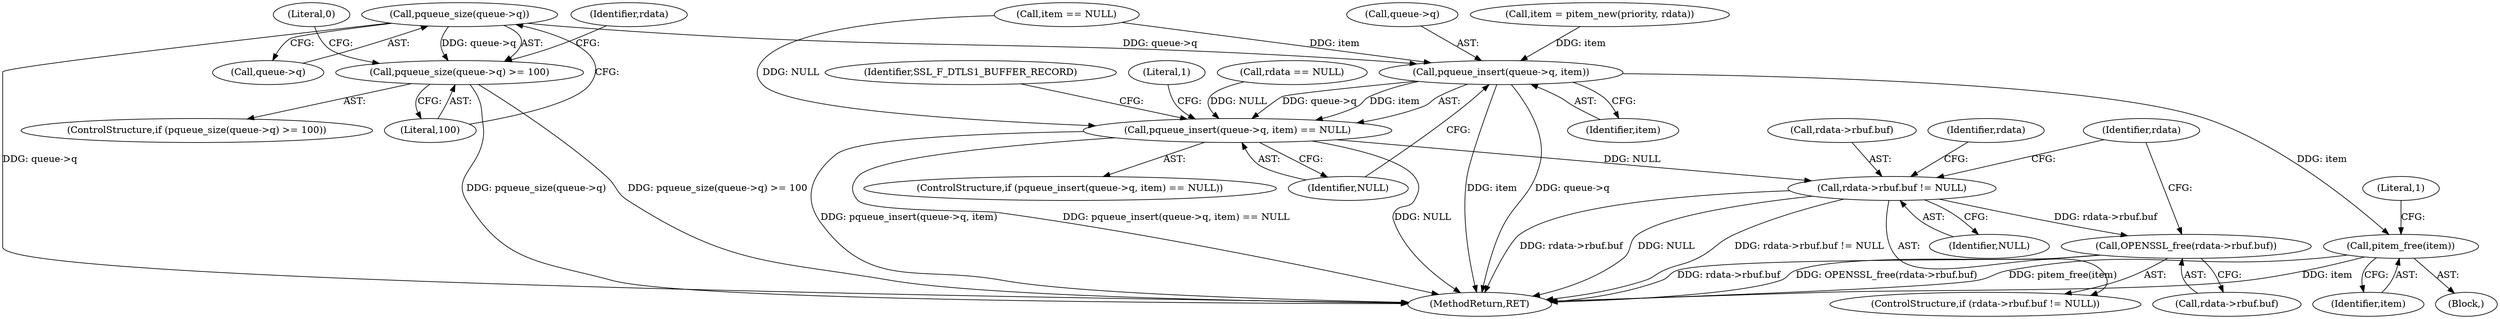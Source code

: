 digraph "0_openssl_103b171d8fc282ef435f8de9afbf7782e312961f@pointer" {
"1000112" [label="(Call,pqueue_size(queue->q))"];
"1000111" [label="(Call,pqueue_size(queue->q) >= 100)"];
"1000290" [label="(Call,pqueue_insert(queue->q, item))"];
"1000289" [label="(Call,pqueue_insert(queue->q, item) == NULL)"];
"1000301" [label="(Call,rdata->rbuf.buf != NULL)"];
"1000308" [label="(Call,OPENSSL_free(rdata->rbuf.buf))"];
"1000316" [label="(Call,pitem_free(item))"];
"1000116" [label="(Literal,100)"];
"1000307" [label="(Identifier,NULL)"];
"1000111" [label="(Call,pqueue_size(queue->q) >= 100)"];
"1000308" [label="(Call,OPENSSL_free(rdata->rbuf.buf))"];
"1000302" [label="(Call,rdata->rbuf.buf)"];
"1000291" [label="(Call,queue->q)"];
"1000315" [label="(Identifier,rdata)"];
"1000288" [label="(ControlStructure,if (pqueue_insert(queue->q, item) == NULL))"];
"1000298" [label="(Identifier,SSL_F_DTLS1_BUFFER_RECORD)"];
"1000120" [label="(Identifier,rdata)"];
"1000295" [label="(Identifier,NULL)"];
"1000110" [label="(ControlStructure,if (pqueue_size(queue->q) >= 100))"];
"1000124" [label="(Call,item = pitem_new(priority, rdata))"];
"1000311" [label="(Identifier,rdata)"];
"1000113" [label="(Call,queue->q)"];
"1000118" [label="(Literal,0)"];
"1000323" [label="(MethodReturn,RET)"];
"1000300" [label="(ControlStructure,if (rdata->rbuf.buf != NULL))"];
"1000322" [label="(Literal,1)"];
"1000320" [label="(Literal,1)"];
"1000131" [label="(Call,rdata == NULL)"];
"1000301" [label="(Call,rdata->rbuf.buf != NULL)"];
"1000112" [label="(Call,pqueue_size(queue->q))"];
"1000294" [label="(Identifier,item)"];
"1000289" [label="(Call,pqueue_insert(queue->q, item) == NULL)"];
"1000317" [label="(Identifier,item)"];
"1000134" [label="(Call,item == NULL)"];
"1000296" [label="(Block,)"];
"1000316" [label="(Call,pitem_free(item))"];
"1000309" [label="(Call,rdata->rbuf.buf)"];
"1000290" [label="(Call,pqueue_insert(queue->q, item))"];
"1000112" -> "1000111"  [label="AST: "];
"1000112" -> "1000113"  [label="CFG: "];
"1000113" -> "1000112"  [label="AST: "];
"1000116" -> "1000112"  [label="CFG: "];
"1000112" -> "1000323"  [label="DDG: queue->q"];
"1000112" -> "1000111"  [label="DDG: queue->q"];
"1000112" -> "1000290"  [label="DDG: queue->q"];
"1000111" -> "1000110"  [label="AST: "];
"1000111" -> "1000116"  [label="CFG: "];
"1000116" -> "1000111"  [label="AST: "];
"1000118" -> "1000111"  [label="CFG: "];
"1000120" -> "1000111"  [label="CFG: "];
"1000111" -> "1000323"  [label="DDG: pqueue_size(queue->q)"];
"1000111" -> "1000323"  [label="DDG: pqueue_size(queue->q) >= 100"];
"1000290" -> "1000289"  [label="AST: "];
"1000290" -> "1000294"  [label="CFG: "];
"1000291" -> "1000290"  [label="AST: "];
"1000294" -> "1000290"  [label="AST: "];
"1000295" -> "1000290"  [label="CFG: "];
"1000290" -> "1000323"  [label="DDG: queue->q"];
"1000290" -> "1000323"  [label="DDG: item"];
"1000290" -> "1000289"  [label="DDG: queue->q"];
"1000290" -> "1000289"  [label="DDG: item"];
"1000124" -> "1000290"  [label="DDG: item"];
"1000134" -> "1000290"  [label="DDG: item"];
"1000290" -> "1000316"  [label="DDG: item"];
"1000289" -> "1000288"  [label="AST: "];
"1000289" -> "1000295"  [label="CFG: "];
"1000295" -> "1000289"  [label="AST: "];
"1000298" -> "1000289"  [label="CFG: "];
"1000322" -> "1000289"  [label="CFG: "];
"1000289" -> "1000323"  [label="DDG: pqueue_insert(queue->q, item)"];
"1000289" -> "1000323"  [label="DDG: pqueue_insert(queue->q, item) == NULL"];
"1000289" -> "1000323"  [label="DDG: NULL"];
"1000131" -> "1000289"  [label="DDG: NULL"];
"1000134" -> "1000289"  [label="DDG: NULL"];
"1000289" -> "1000301"  [label="DDG: NULL"];
"1000301" -> "1000300"  [label="AST: "];
"1000301" -> "1000307"  [label="CFG: "];
"1000302" -> "1000301"  [label="AST: "];
"1000307" -> "1000301"  [label="AST: "];
"1000311" -> "1000301"  [label="CFG: "];
"1000315" -> "1000301"  [label="CFG: "];
"1000301" -> "1000323"  [label="DDG: rdata->rbuf.buf != NULL"];
"1000301" -> "1000323"  [label="DDG: rdata->rbuf.buf"];
"1000301" -> "1000323"  [label="DDG: NULL"];
"1000301" -> "1000308"  [label="DDG: rdata->rbuf.buf"];
"1000308" -> "1000300"  [label="AST: "];
"1000308" -> "1000309"  [label="CFG: "];
"1000309" -> "1000308"  [label="AST: "];
"1000315" -> "1000308"  [label="CFG: "];
"1000308" -> "1000323"  [label="DDG: rdata->rbuf.buf"];
"1000308" -> "1000323"  [label="DDG: OPENSSL_free(rdata->rbuf.buf)"];
"1000316" -> "1000296"  [label="AST: "];
"1000316" -> "1000317"  [label="CFG: "];
"1000317" -> "1000316"  [label="AST: "];
"1000320" -> "1000316"  [label="CFG: "];
"1000316" -> "1000323"  [label="DDG: pitem_free(item)"];
"1000316" -> "1000323"  [label="DDG: item"];
}
